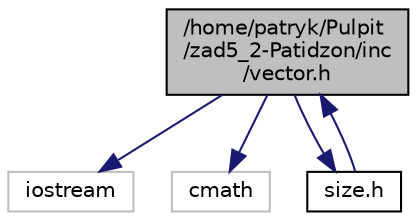 digraph "/home/patryk/Pulpit/zad5_2-Patidzon/inc/vector.h"
{
 // LATEX_PDF_SIZE
  edge [fontname="Helvetica",fontsize="10",labelfontname="Helvetica",labelfontsize="10"];
  node [fontname="Helvetica",fontsize="10",shape=record];
  Node1 [label="/home/patryk/Pulpit\l/zad5_2-Patidzon/inc\l/vector.h",height=0.2,width=0.4,color="black", fillcolor="grey75", style="filled", fontcolor="black",tooltip="Ten plik zawiera definicje szablonu Wektor<>"];
  Node1 -> Node2 [color="midnightblue",fontsize="10",style="solid",fontname="Helvetica"];
  Node2 [label="iostream",height=0.2,width=0.4,color="grey75", fillcolor="white", style="filled",tooltip=" "];
  Node1 -> Node3 [color="midnightblue",fontsize="10",style="solid",fontname="Helvetica"];
  Node3 [label="cmath",height=0.2,width=0.4,color="grey75", fillcolor="white", style="filled",tooltip=" "];
  Node1 -> Node4 [color="midnightblue",fontsize="10",style="solid",fontname="Helvetica"];
  Node4 [label="size.h",height=0.2,width=0.4,color="black", fillcolor="white", style="filled",URL="$size_8h.html",tooltip=" "];
  Node4 -> Node1 [color="midnightblue",fontsize="10",style="solid",fontname="Helvetica"];
}
